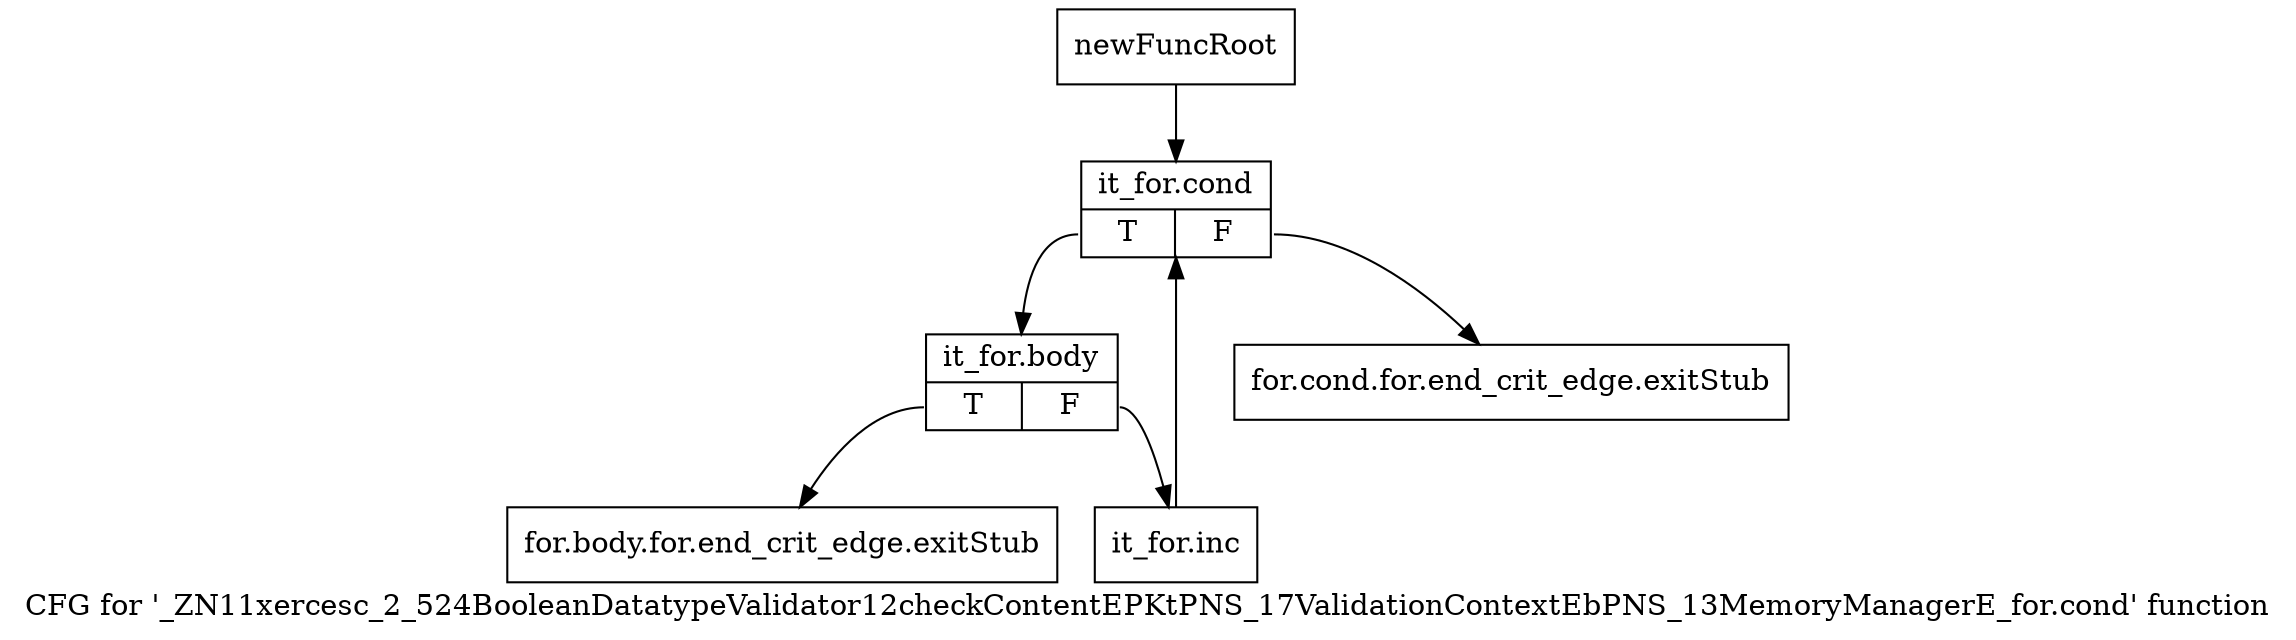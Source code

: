 digraph "CFG for '_ZN11xercesc_2_524BooleanDatatypeValidator12checkContentEPKtPNS_17ValidationContextEbPNS_13MemoryManagerE_for.cond' function" {
	label="CFG for '_ZN11xercesc_2_524BooleanDatatypeValidator12checkContentEPKtPNS_17ValidationContextEbPNS_13MemoryManagerE_for.cond' function";

	Node0x9717350 [shape=record,label="{newFuncRoot}"];
	Node0x9717350 -> Node0x9717440;
	Node0x97173a0 [shape=record,label="{for.cond.for.end_crit_edge.exitStub}"];
	Node0x97173f0 [shape=record,label="{for.body.for.end_crit_edge.exitStub}"];
	Node0x9717440 [shape=record,label="{it_for.cond|{<s0>T|<s1>F}}"];
	Node0x9717440:s0 -> Node0x9717490;
	Node0x9717440:s1 -> Node0x97173a0;
	Node0x9717490 [shape=record,label="{it_for.body|{<s0>T|<s1>F}}"];
	Node0x9717490:s0 -> Node0x97173f0;
	Node0x9717490:s1 -> Node0x97174e0;
	Node0x97174e0 [shape=record,label="{it_for.inc}"];
	Node0x97174e0 -> Node0x9717440;
}
